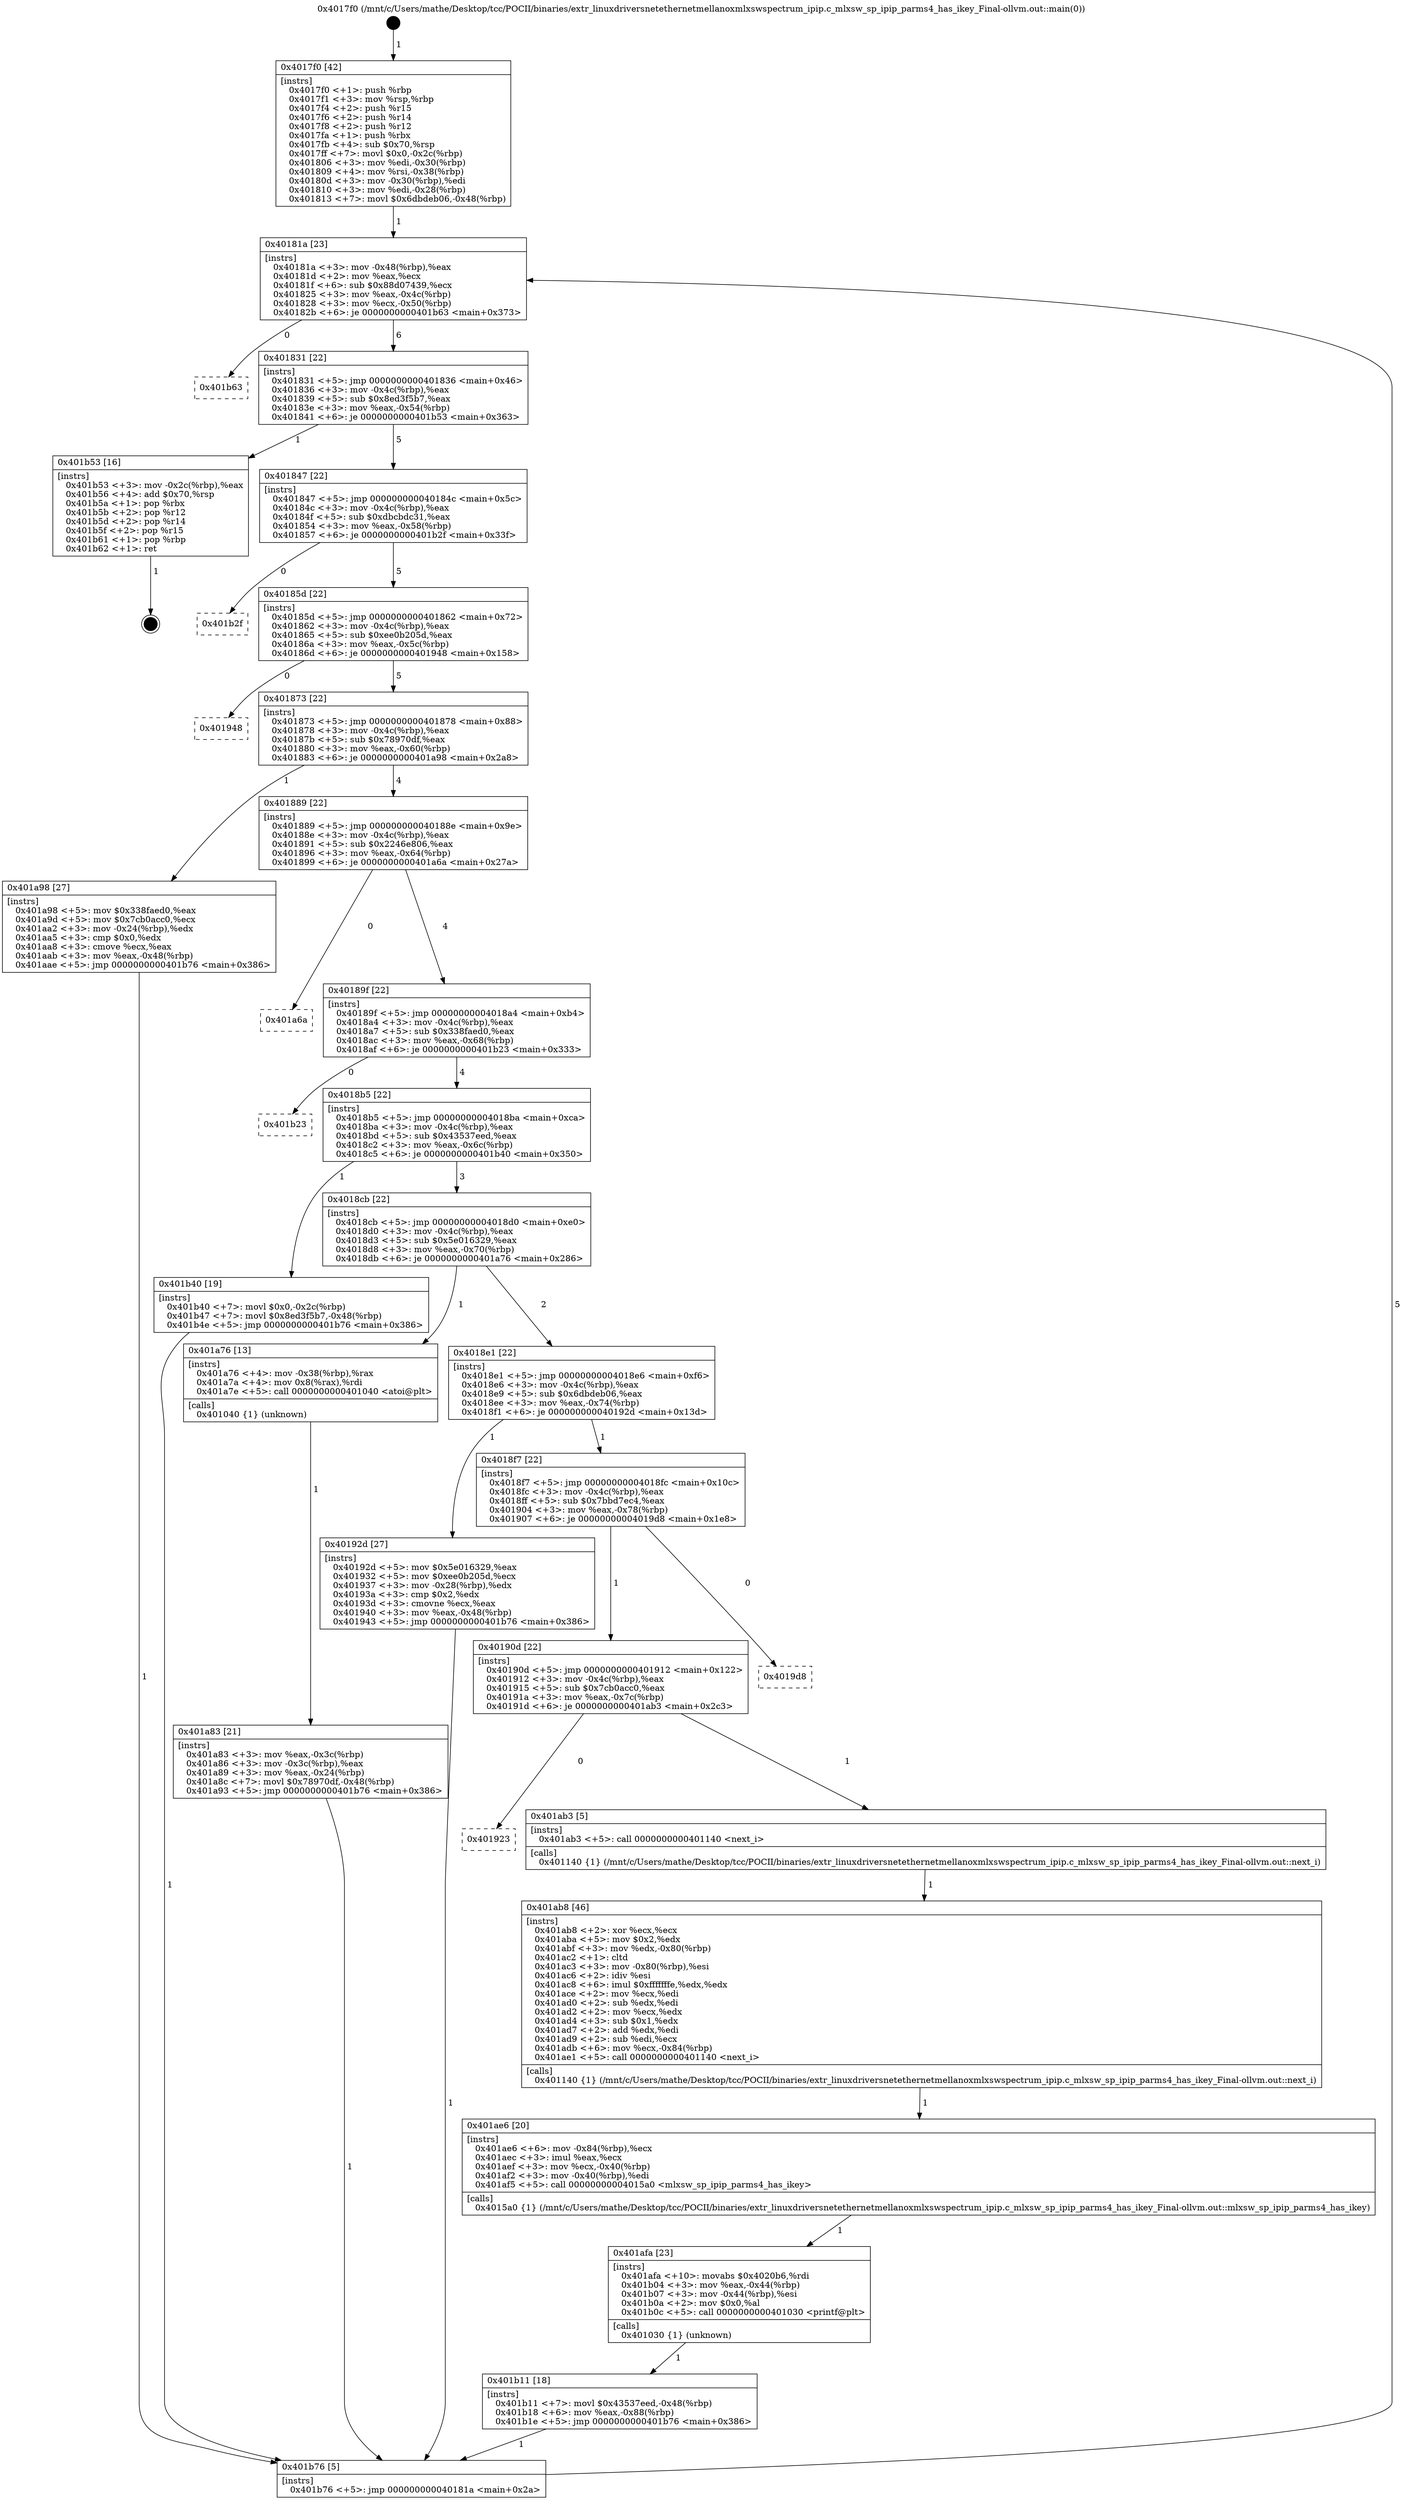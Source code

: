 digraph "0x4017f0" {
  label = "0x4017f0 (/mnt/c/Users/mathe/Desktop/tcc/POCII/binaries/extr_linuxdriversnetethernetmellanoxmlxswspectrum_ipip.c_mlxsw_sp_ipip_parms4_has_ikey_Final-ollvm.out::main(0))"
  labelloc = "t"
  node[shape=record]

  Entry [label="",width=0.3,height=0.3,shape=circle,fillcolor=black,style=filled]
  "0x40181a" [label="{
     0x40181a [23]\l
     | [instrs]\l
     &nbsp;&nbsp;0x40181a \<+3\>: mov -0x48(%rbp),%eax\l
     &nbsp;&nbsp;0x40181d \<+2\>: mov %eax,%ecx\l
     &nbsp;&nbsp;0x40181f \<+6\>: sub $0x88d07439,%ecx\l
     &nbsp;&nbsp;0x401825 \<+3\>: mov %eax,-0x4c(%rbp)\l
     &nbsp;&nbsp;0x401828 \<+3\>: mov %ecx,-0x50(%rbp)\l
     &nbsp;&nbsp;0x40182b \<+6\>: je 0000000000401b63 \<main+0x373\>\l
  }"]
  "0x401b63" [label="{
     0x401b63\l
  }", style=dashed]
  "0x401831" [label="{
     0x401831 [22]\l
     | [instrs]\l
     &nbsp;&nbsp;0x401831 \<+5\>: jmp 0000000000401836 \<main+0x46\>\l
     &nbsp;&nbsp;0x401836 \<+3\>: mov -0x4c(%rbp),%eax\l
     &nbsp;&nbsp;0x401839 \<+5\>: sub $0x8ed3f5b7,%eax\l
     &nbsp;&nbsp;0x40183e \<+3\>: mov %eax,-0x54(%rbp)\l
     &nbsp;&nbsp;0x401841 \<+6\>: je 0000000000401b53 \<main+0x363\>\l
  }"]
  Exit [label="",width=0.3,height=0.3,shape=circle,fillcolor=black,style=filled,peripheries=2]
  "0x401b53" [label="{
     0x401b53 [16]\l
     | [instrs]\l
     &nbsp;&nbsp;0x401b53 \<+3\>: mov -0x2c(%rbp),%eax\l
     &nbsp;&nbsp;0x401b56 \<+4\>: add $0x70,%rsp\l
     &nbsp;&nbsp;0x401b5a \<+1\>: pop %rbx\l
     &nbsp;&nbsp;0x401b5b \<+2\>: pop %r12\l
     &nbsp;&nbsp;0x401b5d \<+2\>: pop %r14\l
     &nbsp;&nbsp;0x401b5f \<+2\>: pop %r15\l
     &nbsp;&nbsp;0x401b61 \<+1\>: pop %rbp\l
     &nbsp;&nbsp;0x401b62 \<+1\>: ret\l
  }"]
  "0x401847" [label="{
     0x401847 [22]\l
     | [instrs]\l
     &nbsp;&nbsp;0x401847 \<+5\>: jmp 000000000040184c \<main+0x5c\>\l
     &nbsp;&nbsp;0x40184c \<+3\>: mov -0x4c(%rbp),%eax\l
     &nbsp;&nbsp;0x40184f \<+5\>: sub $0xdbcbdc31,%eax\l
     &nbsp;&nbsp;0x401854 \<+3\>: mov %eax,-0x58(%rbp)\l
     &nbsp;&nbsp;0x401857 \<+6\>: je 0000000000401b2f \<main+0x33f\>\l
  }"]
  "0x401b11" [label="{
     0x401b11 [18]\l
     | [instrs]\l
     &nbsp;&nbsp;0x401b11 \<+7\>: movl $0x43537eed,-0x48(%rbp)\l
     &nbsp;&nbsp;0x401b18 \<+6\>: mov %eax,-0x88(%rbp)\l
     &nbsp;&nbsp;0x401b1e \<+5\>: jmp 0000000000401b76 \<main+0x386\>\l
  }"]
  "0x401b2f" [label="{
     0x401b2f\l
  }", style=dashed]
  "0x40185d" [label="{
     0x40185d [22]\l
     | [instrs]\l
     &nbsp;&nbsp;0x40185d \<+5\>: jmp 0000000000401862 \<main+0x72\>\l
     &nbsp;&nbsp;0x401862 \<+3\>: mov -0x4c(%rbp),%eax\l
     &nbsp;&nbsp;0x401865 \<+5\>: sub $0xee0b205d,%eax\l
     &nbsp;&nbsp;0x40186a \<+3\>: mov %eax,-0x5c(%rbp)\l
     &nbsp;&nbsp;0x40186d \<+6\>: je 0000000000401948 \<main+0x158\>\l
  }"]
  "0x401afa" [label="{
     0x401afa [23]\l
     | [instrs]\l
     &nbsp;&nbsp;0x401afa \<+10\>: movabs $0x4020b6,%rdi\l
     &nbsp;&nbsp;0x401b04 \<+3\>: mov %eax,-0x44(%rbp)\l
     &nbsp;&nbsp;0x401b07 \<+3\>: mov -0x44(%rbp),%esi\l
     &nbsp;&nbsp;0x401b0a \<+2\>: mov $0x0,%al\l
     &nbsp;&nbsp;0x401b0c \<+5\>: call 0000000000401030 \<printf@plt\>\l
     | [calls]\l
     &nbsp;&nbsp;0x401030 \{1\} (unknown)\l
  }"]
  "0x401948" [label="{
     0x401948\l
  }", style=dashed]
  "0x401873" [label="{
     0x401873 [22]\l
     | [instrs]\l
     &nbsp;&nbsp;0x401873 \<+5\>: jmp 0000000000401878 \<main+0x88\>\l
     &nbsp;&nbsp;0x401878 \<+3\>: mov -0x4c(%rbp),%eax\l
     &nbsp;&nbsp;0x40187b \<+5\>: sub $0x78970df,%eax\l
     &nbsp;&nbsp;0x401880 \<+3\>: mov %eax,-0x60(%rbp)\l
     &nbsp;&nbsp;0x401883 \<+6\>: je 0000000000401a98 \<main+0x2a8\>\l
  }"]
  "0x401ae6" [label="{
     0x401ae6 [20]\l
     | [instrs]\l
     &nbsp;&nbsp;0x401ae6 \<+6\>: mov -0x84(%rbp),%ecx\l
     &nbsp;&nbsp;0x401aec \<+3\>: imul %eax,%ecx\l
     &nbsp;&nbsp;0x401aef \<+3\>: mov %ecx,-0x40(%rbp)\l
     &nbsp;&nbsp;0x401af2 \<+3\>: mov -0x40(%rbp),%edi\l
     &nbsp;&nbsp;0x401af5 \<+5\>: call 00000000004015a0 \<mlxsw_sp_ipip_parms4_has_ikey\>\l
     | [calls]\l
     &nbsp;&nbsp;0x4015a0 \{1\} (/mnt/c/Users/mathe/Desktop/tcc/POCII/binaries/extr_linuxdriversnetethernetmellanoxmlxswspectrum_ipip.c_mlxsw_sp_ipip_parms4_has_ikey_Final-ollvm.out::mlxsw_sp_ipip_parms4_has_ikey)\l
  }"]
  "0x401a98" [label="{
     0x401a98 [27]\l
     | [instrs]\l
     &nbsp;&nbsp;0x401a98 \<+5\>: mov $0x338faed0,%eax\l
     &nbsp;&nbsp;0x401a9d \<+5\>: mov $0x7cb0acc0,%ecx\l
     &nbsp;&nbsp;0x401aa2 \<+3\>: mov -0x24(%rbp),%edx\l
     &nbsp;&nbsp;0x401aa5 \<+3\>: cmp $0x0,%edx\l
     &nbsp;&nbsp;0x401aa8 \<+3\>: cmove %ecx,%eax\l
     &nbsp;&nbsp;0x401aab \<+3\>: mov %eax,-0x48(%rbp)\l
     &nbsp;&nbsp;0x401aae \<+5\>: jmp 0000000000401b76 \<main+0x386\>\l
  }"]
  "0x401889" [label="{
     0x401889 [22]\l
     | [instrs]\l
     &nbsp;&nbsp;0x401889 \<+5\>: jmp 000000000040188e \<main+0x9e\>\l
     &nbsp;&nbsp;0x40188e \<+3\>: mov -0x4c(%rbp),%eax\l
     &nbsp;&nbsp;0x401891 \<+5\>: sub $0x2246e806,%eax\l
     &nbsp;&nbsp;0x401896 \<+3\>: mov %eax,-0x64(%rbp)\l
     &nbsp;&nbsp;0x401899 \<+6\>: je 0000000000401a6a \<main+0x27a\>\l
  }"]
  "0x401ab8" [label="{
     0x401ab8 [46]\l
     | [instrs]\l
     &nbsp;&nbsp;0x401ab8 \<+2\>: xor %ecx,%ecx\l
     &nbsp;&nbsp;0x401aba \<+5\>: mov $0x2,%edx\l
     &nbsp;&nbsp;0x401abf \<+3\>: mov %edx,-0x80(%rbp)\l
     &nbsp;&nbsp;0x401ac2 \<+1\>: cltd\l
     &nbsp;&nbsp;0x401ac3 \<+3\>: mov -0x80(%rbp),%esi\l
     &nbsp;&nbsp;0x401ac6 \<+2\>: idiv %esi\l
     &nbsp;&nbsp;0x401ac8 \<+6\>: imul $0xfffffffe,%edx,%edx\l
     &nbsp;&nbsp;0x401ace \<+2\>: mov %ecx,%edi\l
     &nbsp;&nbsp;0x401ad0 \<+2\>: sub %edx,%edi\l
     &nbsp;&nbsp;0x401ad2 \<+2\>: mov %ecx,%edx\l
     &nbsp;&nbsp;0x401ad4 \<+3\>: sub $0x1,%edx\l
     &nbsp;&nbsp;0x401ad7 \<+2\>: add %edx,%edi\l
     &nbsp;&nbsp;0x401ad9 \<+2\>: sub %edi,%ecx\l
     &nbsp;&nbsp;0x401adb \<+6\>: mov %ecx,-0x84(%rbp)\l
     &nbsp;&nbsp;0x401ae1 \<+5\>: call 0000000000401140 \<next_i\>\l
     | [calls]\l
     &nbsp;&nbsp;0x401140 \{1\} (/mnt/c/Users/mathe/Desktop/tcc/POCII/binaries/extr_linuxdriversnetethernetmellanoxmlxswspectrum_ipip.c_mlxsw_sp_ipip_parms4_has_ikey_Final-ollvm.out::next_i)\l
  }"]
  "0x401a6a" [label="{
     0x401a6a\l
  }", style=dashed]
  "0x40189f" [label="{
     0x40189f [22]\l
     | [instrs]\l
     &nbsp;&nbsp;0x40189f \<+5\>: jmp 00000000004018a4 \<main+0xb4\>\l
     &nbsp;&nbsp;0x4018a4 \<+3\>: mov -0x4c(%rbp),%eax\l
     &nbsp;&nbsp;0x4018a7 \<+5\>: sub $0x338faed0,%eax\l
     &nbsp;&nbsp;0x4018ac \<+3\>: mov %eax,-0x68(%rbp)\l
     &nbsp;&nbsp;0x4018af \<+6\>: je 0000000000401b23 \<main+0x333\>\l
  }"]
  "0x401923" [label="{
     0x401923\l
  }", style=dashed]
  "0x401b23" [label="{
     0x401b23\l
  }", style=dashed]
  "0x4018b5" [label="{
     0x4018b5 [22]\l
     | [instrs]\l
     &nbsp;&nbsp;0x4018b5 \<+5\>: jmp 00000000004018ba \<main+0xca\>\l
     &nbsp;&nbsp;0x4018ba \<+3\>: mov -0x4c(%rbp),%eax\l
     &nbsp;&nbsp;0x4018bd \<+5\>: sub $0x43537eed,%eax\l
     &nbsp;&nbsp;0x4018c2 \<+3\>: mov %eax,-0x6c(%rbp)\l
     &nbsp;&nbsp;0x4018c5 \<+6\>: je 0000000000401b40 \<main+0x350\>\l
  }"]
  "0x401ab3" [label="{
     0x401ab3 [5]\l
     | [instrs]\l
     &nbsp;&nbsp;0x401ab3 \<+5\>: call 0000000000401140 \<next_i\>\l
     | [calls]\l
     &nbsp;&nbsp;0x401140 \{1\} (/mnt/c/Users/mathe/Desktop/tcc/POCII/binaries/extr_linuxdriversnetethernetmellanoxmlxswspectrum_ipip.c_mlxsw_sp_ipip_parms4_has_ikey_Final-ollvm.out::next_i)\l
  }"]
  "0x401b40" [label="{
     0x401b40 [19]\l
     | [instrs]\l
     &nbsp;&nbsp;0x401b40 \<+7\>: movl $0x0,-0x2c(%rbp)\l
     &nbsp;&nbsp;0x401b47 \<+7\>: movl $0x8ed3f5b7,-0x48(%rbp)\l
     &nbsp;&nbsp;0x401b4e \<+5\>: jmp 0000000000401b76 \<main+0x386\>\l
  }"]
  "0x4018cb" [label="{
     0x4018cb [22]\l
     | [instrs]\l
     &nbsp;&nbsp;0x4018cb \<+5\>: jmp 00000000004018d0 \<main+0xe0\>\l
     &nbsp;&nbsp;0x4018d0 \<+3\>: mov -0x4c(%rbp),%eax\l
     &nbsp;&nbsp;0x4018d3 \<+5\>: sub $0x5e016329,%eax\l
     &nbsp;&nbsp;0x4018d8 \<+3\>: mov %eax,-0x70(%rbp)\l
     &nbsp;&nbsp;0x4018db \<+6\>: je 0000000000401a76 \<main+0x286\>\l
  }"]
  "0x40190d" [label="{
     0x40190d [22]\l
     | [instrs]\l
     &nbsp;&nbsp;0x40190d \<+5\>: jmp 0000000000401912 \<main+0x122\>\l
     &nbsp;&nbsp;0x401912 \<+3\>: mov -0x4c(%rbp),%eax\l
     &nbsp;&nbsp;0x401915 \<+5\>: sub $0x7cb0acc0,%eax\l
     &nbsp;&nbsp;0x40191a \<+3\>: mov %eax,-0x7c(%rbp)\l
     &nbsp;&nbsp;0x40191d \<+6\>: je 0000000000401ab3 \<main+0x2c3\>\l
  }"]
  "0x401a76" [label="{
     0x401a76 [13]\l
     | [instrs]\l
     &nbsp;&nbsp;0x401a76 \<+4\>: mov -0x38(%rbp),%rax\l
     &nbsp;&nbsp;0x401a7a \<+4\>: mov 0x8(%rax),%rdi\l
     &nbsp;&nbsp;0x401a7e \<+5\>: call 0000000000401040 \<atoi@plt\>\l
     | [calls]\l
     &nbsp;&nbsp;0x401040 \{1\} (unknown)\l
  }"]
  "0x4018e1" [label="{
     0x4018e1 [22]\l
     | [instrs]\l
     &nbsp;&nbsp;0x4018e1 \<+5\>: jmp 00000000004018e6 \<main+0xf6\>\l
     &nbsp;&nbsp;0x4018e6 \<+3\>: mov -0x4c(%rbp),%eax\l
     &nbsp;&nbsp;0x4018e9 \<+5\>: sub $0x6dbdeb06,%eax\l
     &nbsp;&nbsp;0x4018ee \<+3\>: mov %eax,-0x74(%rbp)\l
     &nbsp;&nbsp;0x4018f1 \<+6\>: je 000000000040192d \<main+0x13d\>\l
  }"]
  "0x4019d8" [label="{
     0x4019d8\l
  }", style=dashed]
  "0x40192d" [label="{
     0x40192d [27]\l
     | [instrs]\l
     &nbsp;&nbsp;0x40192d \<+5\>: mov $0x5e016329,%eax\l
     &nbsp;&nbsp;0x401932 \<+5\>: mov $0xee0b205d,%ecx\l
     &nbsp;&nbsp;0x401937 \<+3\>: mov -0x28(%rbp),%edx\l
     &nbsp;&nbsp;0x40193a \<+3\>: cmp $0x2,%edx\l
     &nbsp;&nbsp;0x40193d \<+3\>: cmovne %ecx,%eax\l
     &nbsp;&nbsp;0x401940 \<+3\>: mov %eax,-0x48(%rbp)\l
     &nbsp;&nbsp;0x401943 \<+5\>: jmp 0000000000401b76 \<main+0x386\>\l
  }"]
  "0x4018f7" [label="{
     0x4018f7 [22]\l
     | [instrs]\l
     &nbsp;&nbsp;0x4018f7 \<+5\>: jmp 00000000004018fc \<main+0x10c\>\l
     &nbsp;&nbsp;0x4018fc \<+3\>: mov -0x4c(%rbp),%eax\l
     &nbsp;&nbsp;0x4018ff \<+5\>: sub $0x7bbd7ec4,%eax\l
     &nbsp;&nbsp;0x401904 \<+3\>: mov %eax,-0x78(%rbp)\l
     &nbsp;&nbsp;0x401907 \<+6\>: je 00000000004019d8 \<main+0x1e8\>\l
  }"]
  "0x401b76" [label="{
     0x401b76 [5]\l
     | [instrs]\l
     &nbsp;&nbsp;0x401b76 \<+5\>: jmp 000000000040181a \<main+0x2a\>\l
  }"]
  "0x4017f0" [label="{
     0x4017f0 [42]\l
     | [instrs]\l
     &nbsp;&nbsp;0x4017f0 \<+1\>: push %rbp\l
     &nbsp;&nbsp;0x4017f1 \<+3\>: mov %rsp,%rbp\l
     &nbsp;&nbsp;0x4017f4 \<+2\>: push %r15\l
     &nbsp;&nbsp;0x4017f6 \<+2\>: push %r14\l
     &nbsp;&nbsp;0x4017f8 \<+2\>: push %r12\l
     &nbsp;&nbsp;0x4017fa \<+1\>: push %rbx\l
     &nbsp;&nbsp;0x4017fb \<+4\>: sub $0x70,%rsp\l
     &nbsp;&nbsp;0x4017ff \<+7\>: movl $0x0,-0x2c(%rbp)\l
     &nbsp;&nbsp;0x401806 \<+3\>: mov %edi,-0x30(%rbp)\l
     &nbsp;&nbsp;0x401809 \<+4\>: mov %rsi,-0x38(%rbp)\l
     &nbsp;&nbsp;0x40180d \<+3\>: mov -0x30(%rbp),%edi\l
     &nbsp;&nbsp;0x401810 \<+3\>: mov %edi,-0x28(%rbp)\l
     &nbsp;&nbsp;0x401813 \<+7\>: movl $0x6dbdeb06,-0x48(%rbp)\l
  }"]
  "0x401a83" [label="{
     0x401a83 [21]\l
     | [instrs]\l
     &nbsp;&nbsp;0x401a83 \<+3\>: mov %eax,-0x3c(%rbp)\l
     &nbsp;&nbsp;0x401a86 \<+3\>: mov -0x3c(%rbp),%eax\l
     &nbsp;&nbsp;0x401a89 \<+3\>: mov %eax,-0x24(%rbp)\l
     &nbsp;&nbsp;0x401a8c \<+7\>: movl $0x78970df,-0x48(%rbp)\l
     &nbsp;&nbsp;0x401a93 \<+5\>: jmp 0000000000401b76 \<main+0x386\>\l
  }"]
  Entry -> "0x4017f0" [label=" 1"]
  "0x40181a" -> "0x401b63" [label=" 0"]
  "0x40181a" -> "0x401831" [label=" 6"]
  "0x401b53" -> Exit [label=" 1"]
  "0x401831" -> "0x401b53" [label=" 1"]
  "0x401831" -> "0x401847" [label=" 5"]
  "0x401b40" -> "0x401b76" [label=" 1"]
  "0x401847" -> "0x401b2f" [label=" 0"]
  "0x401847" -> "0x40185d" [label=" 5"]
  "0x401b11" -> "0x401b76" [label=" 1"]
  "0x40185d" -> "0x401948" [label=" 0"]
  "0x40185d" -> "0x401873" [label=" 5"]
  "0x401afa" -> "0x401b11" [label=" 1"]
  "0x401873" -> "0x401a98" [label=" 1"]
  "0x401873" -> "0x401889" [label=" 4"]
  "0x401ae6" -> "0x401afa" [label=" 1"]
  "0x401889" -> "0x401a6a" [label=" 0"]
  "0x401889" -> "0x40189f" [label=" 4"]
  "0x401ab8" -> "0x401ae6" [label=" 1"]
  "0x40189f" -> "0x401b23" [label=" 0"]
  "0x40189f" -> "0x4018b5" [label=" 4"]
  "0x401ab3" -> "0x401ab8" [label=" 1"]
  "0x4018b5" -> "0x401b40" [label=" 1"]
  "0x4018b5" -> "0x4018cb" [label=" 3"]
  "0x40190d" -> "0x401923" [label=" 0"]
  "0x4018cb" -> "0x401a76" [label=" 1"]
  "0x4018cb" -> "0x4018e1" [label=" 2"]
  "0x40190d" -> "0x401ab3" [label=" 1"]
  "0x4018e1" -> "0x40192d" [label=" 1"]
  "0x4018e1" -> "0x4018f7" [label=" 1"]
  "0x40192d" -> "0x401b76" [label=" 1"]
  "0x4017f0" -> "0x40181a" [label=" 1"]
  "0x401b76" -> "0x40181a" [label=" 5"]
  "0x401a76" -> "0x401a83" [label=" 1"]
  "0x401a83" -> "0x401b76" [label=" 1"]
  "0x401a98" -> "0x401b76" [label=" 1"]
  "0x4018f7" -> "0x40190d" [label=" 1"]
  "0x4018f7" -> "0x4019d8" [label=" 0"]
}
